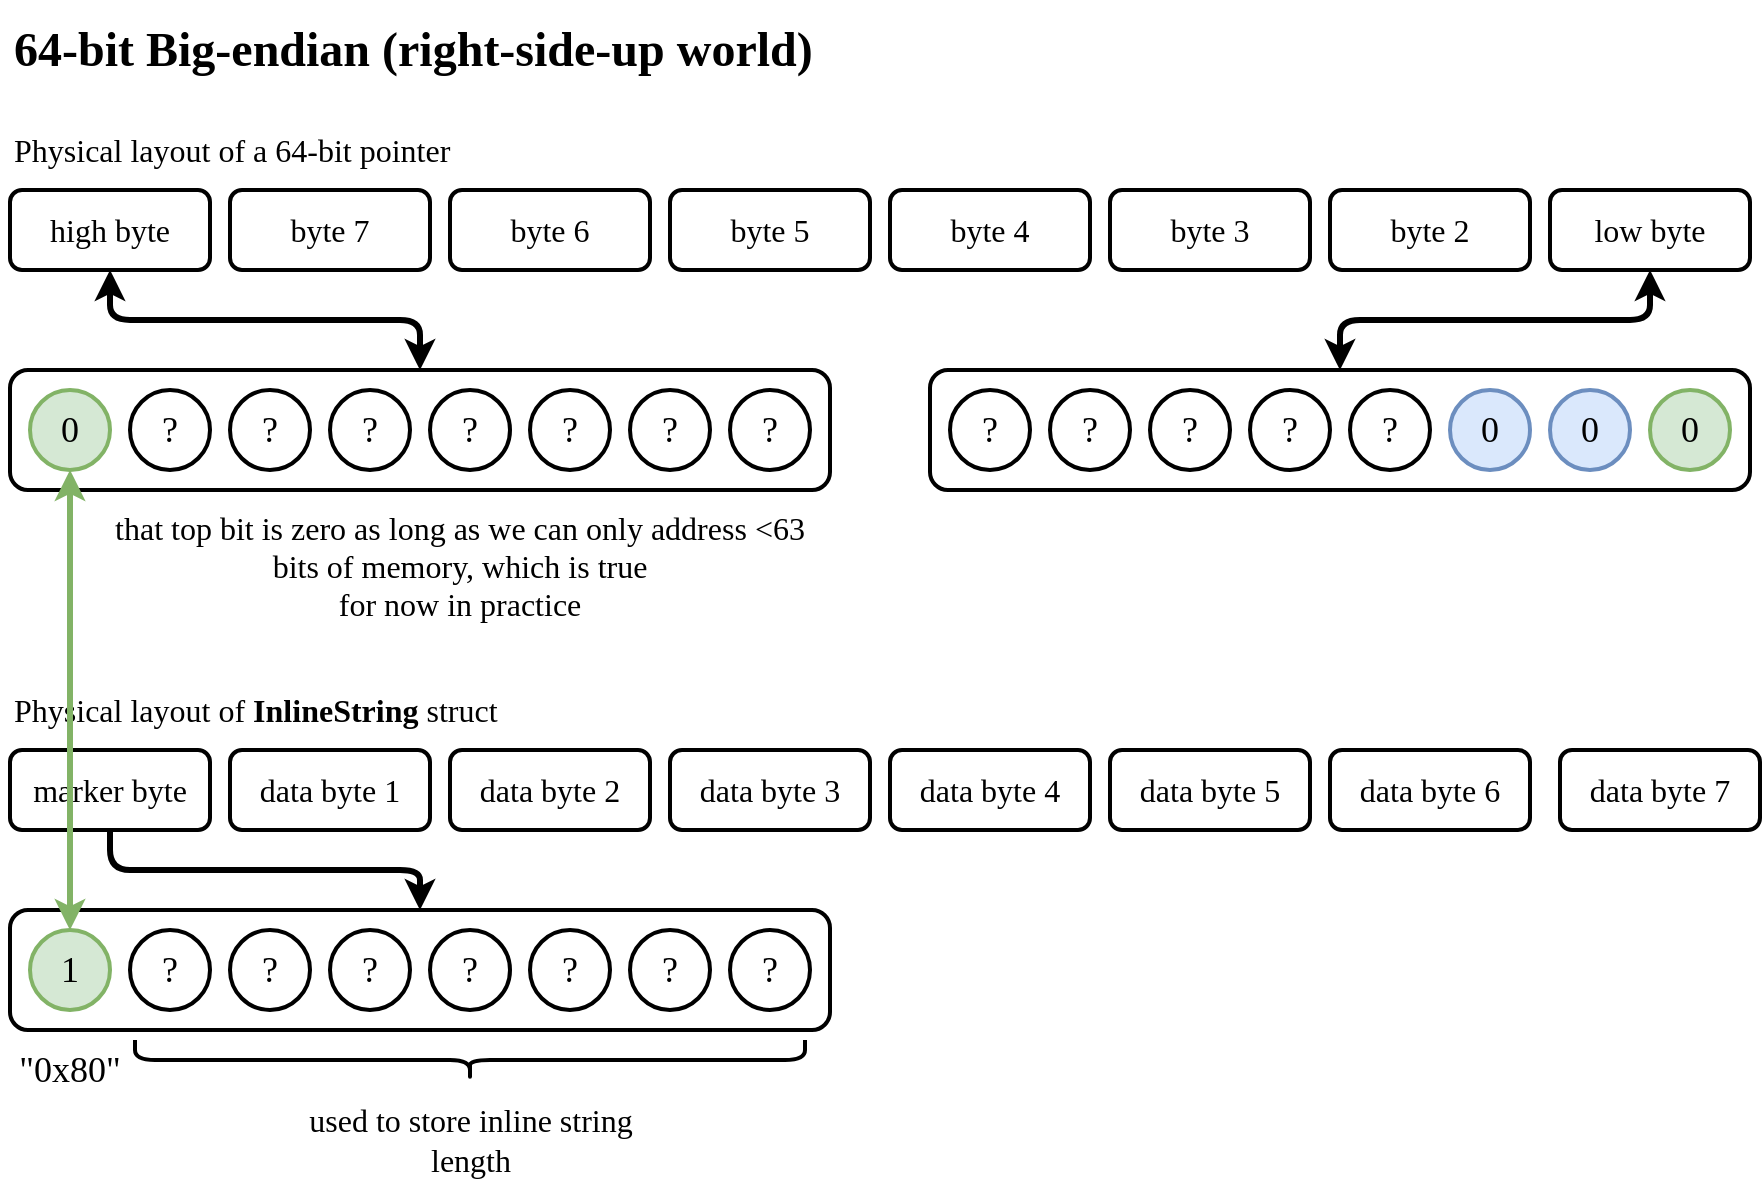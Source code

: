 <mxfile version="13.6.2" type="device"><diagram id="AO3Uh1LXfRqsY46aHV2D" name="Page-1"><mxGraphModel dx="1296" dy="1176" grid="1" gridSize="10" guides="1" tooltips="1" connect="1" arrows="1" fold="1" page="1" pageScale="1" pageWidth="1600" pageHeight="900" math="0" shadow="0"><root><mxCell id="0"/><mxCell id="1" parent="0"/><mxCell id="LPQ67DzQ__i0xNOOdD5u-62" value="Physical layout of a 64-bit pointer" style="text;html=1;strokeColor=none;fillColor=none;align=left;verticalAlign=middle;whiteSpace=wrap;rounded=0;fontFamily=Iosevka;fontSize=16;" parent="1" vertex="1"><mxGeometry x="80" y="145" width="300" height="40" as="geometry"/></mxCell><mxCell id="LPQ67DzQ__i0xNOOdD5u-119" style="edgeStyle=orthogonalEdgeStyle;rounded=1;orthogonalLoop=1;jettySize=auto;html=1;exitX=0.5;exitY=1;exitDx=0;exitDy=0;entryX=0.5;entryY=0;entryDx=0;entryDy=0;startArrow=classic;startFill=1;endArrow=classic;endFill=1;strokeWidth=3;fontFamily=Iosevka;fontSize=18;" parent="1" source="LPQ67DzQ__i0xNOOdD5u-64" target="LPQ67DzQ__i0xNOOdD5u-110" edge="1"><mxGeometry relative="1" as="geometry"/></mxCell><mxCell id="LPQ67DzQ__i0xNOOdD5u-64" value="high byte" style="rounded=1;whiteSpace=wrap;html=1;strokeWidth=2;fillColor=none;fontFamily=Iosevka;fontSize=16;align=center;" parent="1" vertex="1"><mxGeometry x="80" y="185" width="100" height="40" as="geometry"/></mxCell><mxCell id="LPQ67DzQ__i0xNOOdD5u-65" value="byte 7" style="rounded=1;whiteSpace=wrap;html=1;strokeWidth=2;fillColor=none;fontFamily=Iosevka;fontSize=16;align=center;" parent="1" vertex="1"><mxGeometry x="190" y="185" width="100" height="40" as="geometry"/></mxCell><mxCell id="LPQ67DzQ__i0xNOOdD5u-66" value="byte 6" style="rounded=1;whiteSpace=wrap;html=1;strokeWidth=2;fillColor=none;fontFamily=Iosevka;fontSize=16;align=center;" parent="1" vertex="1"><mxGeometry x="300" y="185" width="100" height="40" as="geometry"/></mxCell><mxCell id="LPQ67DzQ__i0xNOOdD5u-67" value="byte 5" style="rounded=1;whiteSpace=wrap;html=1;strokeWidth=2;fillColor=none;fontFamily=Iosevka;fontSize=16;align=center;" parent="1" vertex="1"><mxGeometry x="410" y="185" width="100" height="40" as="geometry"/></mxCell><mxCell id="LPQ67DzQ__i0xNOOdD5u-68" value="byte 4" style="rounded=1;whiteSpace=wrap;html=1;strokeWidth=2;fillColor=none;fontFamily=Iosevka;fontSize=16;align=center;" parent="1" vertex="1"><mxGeometry x="520" y="185" width="100" height="40" as="geometry"/></mxCell><mxCell id="LPQ67DzQ__i0xNOOdD5u-69" value="byte 3" style="rounded=1;whiteSpace=wrap;html=1;strokeWidth=2;fillColor=none;fontFamily=Iosevka;fontSize=16;align=center;" parent="1" vertex="1"><mxGeometry x="630" y="185" width="100" height="40" as="geometry"/></mxCell><mxCell id="LPQ67DzQ__i0xNOOdD5u-70" value="byte 2" style="rounded=1;whiteSpace=wrap;html=1;strokeWidth=2;fillColor=none;fontFamily=Iosevka;fontSize=16;align=center;" parent="1" vertex="1"><mxGeometry x="740" y="185" width="100" height="40" as="geometry"/></mxCell><mxCell id="LPQ67DzQ__i0xNOOdD5u-106" style="edgeStyle=orthogonalEdgeStyle;rounded=1;orthogonalLoop=1;jettySize=auto;html=1;exitX=0.5;exitY=1;exitDx=0;exitDy=0;entryX=0.5;entryY=0;entryDx=0;entryDy=0;startArrow=classic;startFill=1;strokeWidth=3;fontFamily=Iosevka;fontSize=18;" parent="1" source="LPQ67DzQ__i0xNOOdD5u-71" target="LPQ67DzQ__i0xNOOdD5u-85" edge="1"><mxGeometry relative="1" as="geometry"/></mxCell><mxCell id="LPQ67DzQ__i0xNOOdD5u-71" value="low byte" style="rounded=1;whiteSpace=wrap;html=1;strokeWidth=2;fillColor=none;fontFamily=Iosevka;fontSize=16;align=center;" parent="1" vertex="1"><mxGeometry x="850" y="185" width="100" height="40" as="geometry"/></mxCell><mxCell id="LPQ67DzQ__i0xNOOdD5u-74" value="64-bit Big-endian (right-side-up world)" style="text;html=1;strokeColor=none;fillColor=none;align=left;verticalAlign=middle;whiteSpace=wrap;rounded=0;fontFamily=Iosevka;fontSize=24;fontStyle=1" parent="1" vertex="1"><mxGeometry x="80" y="90" width="510" height="50" as="geometry"/></mxCell><mxCell id="LPQ67DzQ__i0xNOOdD5u-75" value="Physical layout of &lt;b&gt;InlineString&lt;/b&gt; struct" style="text;html=1;strokeColor=none;fillColor=none;align=left;verticalAlign=middle;whiteSpace=wrap;rounded=0;fontFamily=Iosevka;fontSize=16;" parent="1" vertex="1"><mxGeometry x="80" y="425" width="330" height="40" as="geometry"/></mxCell><mxCell id="LPQ67DzQ__i0xNOOdD5u-76" style="edgeStyle=orthogonalEdgeStyle;rounded=1;orthogonalLoop=1;jettySize=auto;html=1;exitX=0.5;exitY=1;exitDx=0;exitDy=0;entryX=0.5;entryY=0;entryDx=0;entryDy=0;strokeWidth=3;fontFamily=Iosevka;fontSize=18;" parent="1" source="LPQ67DzQ__i0xNOOdD5u-77" target="LPQ67DzQ__i0xNOOdD5u-95" edge="1"><mxGeometry relative="1" as="geometry"/></mxCell><mxCell id="LPQ67DzQ__i0xNOOdD5u-77" value="marker byte" style="rounded=1;whiteSpace=wrap;html=1;strokeWidth=2;fillColor=none;fontFamily=Iosevka;fontSize=16;align=center;" parent="1" vertex="1"><mxGeometry x="80" y="465" width="100" height="40" as="geometry"/></mxCell><mxCell id="LPQ67DzQ__i0xNOOdD5u-78" value="data byte 1" style="rounded=1;whiteSpace=wrap;html=1;strokeWidth=2;fillColor=none;fontFamily=Iosevka;fontSize=16;align=center;" parent="1" vertex="1"><mxGeometry x="190" y="465" width="100" height="40" as="geometry"/></mxCell><mxCell id="LPQ67DzQ__i0xNOOdD5u-79" value="data byte 2" style="rounded=1;whiteSpace=wrap;html=1;strokeWidth=2;fillColor=none;fontFamily=Iosevka;fontSize=16;align=center;" parent="1" vertex="1"><mxGeometry x="300" y="465" width="100" height="40" as="geometry"/></mxCell><mxCell id="LPQ67DzQ__i0xNOOdD5u-80" value="data byte 3" style="rounded=1;whiteSpace=wrap;html=1;strokeWidth=2;fillColor=none;fontFamily=Iosevka;fontSize=16;align=center;" parent="1" vertex="1"><mxGeometry x="410" y="465" width="100" height="40" as="geometry"/></mxCell><mxCell id="LPQ67DzQ__i0xNOOdD5u-81" value="data byte 4" style="rounded=1;whiteSpace=wrap;html=1;strokeWidth=2;fillColor=none;fontFamily=Iosevka;fontSize=16;align=center;" parent="1" vertex="1"><mxGeometry x="520" y="465" width="100" height="40" as="geometry"/></mxCell><mxCell id="LPQ67DzQ__i0xNOOdD5u-82" value="data byte 5" style="rounded=1;whiteSpace=wrap;html=1;strokeWidth=2;fillColor=none;fontFamily=Iosevka;fontSize=16;align=center;" parent="1" vertex="1"><mxGeometry x="630" y="465" width="100" height="40" as="geometry"/></mxCell><mxCell id="LPQ67DzQ__i0xNOOdD5u-83" value="data byte 6" style="rounded=1;whiteSpace=wrap;html=1;strokeWidth=2;fillColor=none;fontFamily=Iosevka;fontSize=16;align=center;" parent="1" vertex="1"><mxGeometry x="740" y="465" width="100" height="40" as="geometry"/></mxCell><mxCell id="LPQ67DzQ__i0xNOOdD5u-84" value="data byte 7" style="rounded=1;whiteSpace=wrap;html=1;strokeWidth=2;fillColor=none;fontFamily=Iosevka;fontSize=16;align=center;" parent="1" vertex="1"><mxGeometry x="855" y="465" width="100" height="40" as="geometry"/></mxCell><mxCell id="LPQ67DzQ__i0xNOOdD5u-85" value="" style="rounded=1;whiteSpace=wrap;html=1;strokeWidth=2;fillColor=none;fontFamily=Iosevka;fontSize=24;align=left;" parent="1" vertex="1"><mxGeometry x="540" y="275" width="410" height="60" as="geometry"/></mxCell><mxCell id="LPQ67DzQ__i0xNOOdD5u-86" value="?" style="ellipse;whiteSpace=wrap;html=1;rounded=1;strokeWidth=2;fillColor=none;fontFamily=Iosevka;fontSize=18;align=center;" parent="1" vertex="1"><mxGeometry x="550" y="285" width="40" height="40" as="geometry"/></mxCell><mxCell id="LPQ67DzQ__i0xNOOdD5u-87" value="?" style="ellipse;whiteSpace=wrap;html=1;rounded=1;strokeWidth=2;fillColor=none;fontFamily=Iosevka;fontSize=18;align=center;" parent="1" vertex="1"><mxGeometry x="600" y="285" width="40" height="40" as="geometry"/></mxCell><mxCell id="LPQ67DzQ__i0xNOOdD5u-88" value="?" style="ellipse;whiteSpace=wrap;html=1;rounded=1;strokeWidth=2;fillColor=none;fontFamily=Iosevka;fontSize=18;align=center;" parent="1" vertex="1"><mxGeometry x="700" y="285" width="40" height="40" as="geometry"/></mxCell><mxCell id="LPQ67DzQ__i0xNOOdD5u-89" value="?" style="ellipse;whiteSpace=wrap;html=1;rounded=1;strokeWidth=2;fillColor=none;fontFamily=Iosevka;fontSize=18;align=center;" parent="1" vertex="1"><mxGeometry x="650" y="285" width="40" height="40" as="geometry"/></mxCell><mxCell id="LPQ67DzQ__i0xNOOdD5u-90" value="0" style="ellipse;whiteSpace=wrap;html=1;rounded=1;strokeWidth=2;fillColor=#dae8fc;fontFamily=Iosevka;fontSize=18;align=center;strokeColor=#6c8ebf;" parent="1" vertex="1"><mxGeometry x="800" y="285" width="40" height="40" as="geometry"/></mxCell><mxCell id="LPQ67DzQ__i0xNOOdD5u-91" value="?" style="ellipse;whiteSpace=wrap;html=1;rounded=1;strokeWidth=2;fillColor=none;fontFamily=Iosevka;fontSize=18;align=center;" parent="1" vertex="1"><mxGeometry x="750" y="285" width="40" height="40" as="geometry"/></mxCell><mxCell id="LPQ67DzQ__i0xNOOdD5u-92" value="0" style="ellipse;whiteSpace=wrap;html=1;rounded=1;strokeWidth=2;fillColor=#dae8fc;fontFamily=Iosevka;fontSize=18;align=center;strokeColor=#6c8ebf;" parent="1" vertex="1"><mxGeometry x="850" y="285" width="40" height="40" as="geometry"/></mxCell><mxCell id="LPQ67DzQ__i0xNOOdD5u-94" value="0" style="ellipse;whiteSpace=wrap;html=1;rounded=1;strokeWidth=2;fillColor=#d5e8d4;fontFamily=Iosevka;fontSize=18;align=center;strokeColor=#82b366;" parent="1" vertex="1"><mxGeometry x="900" y="285" width="40" height="40" as="geometry"/></mxCell><mxCell id="LPQ67DzQ__i0xNOOdD5u-95" value="" style="rounded=1;whiteSpace=wrap;html=1;strokeWidth=2;fillColor=none;fontFamily=Iosevka;fontSize=24;align=left;" parent="1" vertex="1"><mxGeometry x="80" y="545" width="410" height="60" as="geometry"/></mxCell><mxCell id="LPQ67DzQ__i0xNOOdD5u-96" value="?" style="ellipse;whiteSpace=wrap;html=1;rounded=1;strokeWidth=2;fillColor=none;fontFamily=Iosevka;fontSize=18;align=center;" parent="1" vertex="1"><mxGeometry x="140" y="555" width="40" height="40" as="geometry"/></mxCell><mxCell id="LPQ67DzQ__i0xNOOdD5u-97" value="?" style="ellipse;whiteSpace=wrap;html=1;rounded=1;strokeWidth=2;fillColor=none;fontFamily=Iosevka;fontSize=18;align=center;" parent="1" vertex="1"><mxGeometry x="190" y="555" width="40" height="40" as="geometry"/></mxCell><mxCell id="LPQ67DzQ__i0xNOOdD5u-98" value="?" style="ellipse;whiteSpace=wrap;html=1;rounded=1;strokeWidth=2;fillColor=none;fontFamily=Iosevka;fontSize=18;align=center;" parent="1" vertex="1"><mxGeometry x="290" y="555" width="40" height="40" as="geometry"/></mxCell><mxCell id="LPQ67DzQ__i0xNOOdD5u-99" value="?" style="ellipse;whiteSpace=wrap;html=1;rounded=1;strokeWidth=2;fillColor=none;fontFamily=Iosevka;fontSize=18;align=center;" parent="1" vertex="1"><mxGeometry x="240" y="555" width="40" height="40" as="geometry"/></mxCell><mxCell id="LPQ67DzQ__i0xNOOdD5u-100" value="?" style="ellipse;whiteSpace=wrap;html=1;rounded=1;strokeWidth=2;fillColor=none;fontFamily=Iosevka;fontSize=18;align=center;" parent="1" vertex="1"><mxGeometry x="390" y="555" width="40" height="40" as="geometry"/></mxCell><mxCell id="LPQ67DzQ__i0xNOOdD5u-101" value="?" style="ellipse;whiteSpace=wrap;html=1;rounded=1;strokeWidth=2;fillColor=none;fontFamily=Iosevka;fontSize=18;align=center;" parent="1" vertex="1"><mxGeometry x="340" y="555" width="40" height="40" as="geometry"/></mxCell><mxCell id="LPQ67DzQ__i0xNOOdD5u-102" value="?" style="ellipse;whiteSpace=wrap;html=1;rounded=1;strokeWidth=2;fillColor=none;fontFamily=Iosevka;fontSize=18;align=center;" parent="1" vertex="1"><mxGeometry x="440" y="555" width="40" height="40" as="geometry"/></mxCell><mxCell id="LPQ67DzQ__i0xNOOdD5u-103" value="1" style="ellipse;whiteSpace=wrap;html=1;rounded=1;strokeWidth=2;fillColor=#d5e8d4;fontFamily=Iosevka;fontSize=18;align=center;strokeColor=#82b366;" parent="1" vertex="1"><mxGeometry x="90" y="555" width="40" height="40" as="geometry"/></mxCell><mxCell id="LPQ67DzQ__i0xNOOdD5u-104" value="" style="shape=curlyBracket;whiteSpace=wrap;html=1;rounded=1;strokeWidth=2;fillColor=none;fontFamily=Iosevka;fontSize=16;align=center;rotation=-90;" parent="1" vertex="1"><mxGeometry x="300" y="452.5" width="20" height="335" as="geometry"/></mxCell><mxCell id="LPQ67DzQ__i0xNOOdD5u-105" value="used to store inline string length" style="text;html=1;strokeColor=none;fillColor=none;align=center;verticalAlign=middle;whiteSpace=wrap;rounded=0;fontFamily=Iosevka;fontSize=16;" parent="1" vertex="1"><mxGeometry x="213.75" y="635" width="192.5" height="50" as="geometry"/></mxCell><mxCell id="LPQ67DzQ__i0xNOOdD5u-107" value="&quot;0x80&quot;" style="text;html=1;strokeColor=none;fillColor=none;align=center;verticalAlign=middle;whiteSpace=wrap;rounded=0;fontFamily=Iosevka;fontSize=18;" parent="1" vertex="1"><mxGeometry x="75" y="610" width="70" height="30" as="geometry"/></mxCell><mxCell id="LPQ67DzQ__i0xNOOdD5u-110" value="" style="rounded=1;whiteSpace=wrap;html=1;strokeWidth=2;fillColor=none;fontFamily=Iosevka;fontSize=24;align=left;" parent="1" vertex="1"><mxGeometry x="80" y="275" width="410" height="60" as="geometry"/></mxCell><mxCell id="LPQ67DzQ__i0xNOOdD5u-120" style="edgeStyle=orthogonalEdgeStyle;rounded=1;orthogonalLoop=1;jettySize=auto;html=1;exitX=0.5;exitY=1;exitDx=0;exitDy=0;entryX=0.5;entryY=0;entryDx=0;entryDy=0;startArrow=classic;startFill=1;endArrow=classic;endFill=1;strokeWidth=3;fontFamily=Iosevka;fontSize=18;fillColor=#d5e8d4;strokeColor=#82b366;" parent="1" source="LPQ67DzQ__i0xNOOdD5u-111" target="LPQ67DzQ__i0xNOOdD5u-103" edge="1"><mxGeometry relative="1" as="geometry"/></mxCell><mxCell id="LPQ67DzQ__i0xNOOdD5u-111" value="0" style="ellipse;whiteSpace=wrap;html=1;rounded=1;strokeWidth=2;fillColor=#d5e8d4;fontFamily=Iosevka;fontSize=18;align=center;strokeColor=#82b366;" parent="1" vertex="1"><mxGeometry x="90" y="285" width="40" height="40" as="geometry"/></mxCell><mxCell id="LPQ67DzQ__i0xNOOdD5u-112" value="?" style="ellipse;whiteSpace=wrap;html=1;rounded=1;strokeWidth=2;fillColor=none;fontFamily=Iosevka;fontSize=18;align=center;" parent="1" vertex="1"><mxGeometry x="140" y="285" width="40" height="40" as="geometry"/></mxCell><mxCell id="LPQ67DzQ__i0xNOOdD5u-113" value="?" style="ellipse;whiteSpace=wrap;html=1;rounded=1;strokeWidth=2;fillColor=none;fontFamily=Iosevka;fontSize=18;align=center;" parent="1" vertex="1"><mxGeometry x="240" y="285" width="40" height="40" as="geometry"/></mxCell><mxCell id="LPQ67DzQ__i0xNOOdD5u-114" value="?" style="ellipse;whiteSpace=wrap;html=1;rounded=1;strokeWidth=2;fillColor=none;fontFamily=Iosevka;fontSize=18;align=center;" parent="1" vertex="1"><mxGeometry x="190" y="285" width="40" height="40" as="geometry"/></mxCell><mxCell id="LPQ67DzQ__i0xNOOdD5u-115" value="?" style="ellipse;whiteSpace=wrap;html=1;rounded=1;strokeWidth=2;fontFamily=Iosevka;fontSize=18;align=center;" parent="1" vertex="1"><mxGeometry x="340" y="285" width="40" height="40" as="geometry"/></mxCell><mxCell id="LPQ67DzQ__i0xNOOdD5u-116" value="?" style="ellipse;whiteSpace=wrap;html=1;rounded=1;strokeWidth=2;fillColor=none;fontFamily=Iosevka;fontSize=18;align=center;" parent="1" vertex="1"><mxGeometry x="290" y="285" width="40" height="40" as="geometry"/></mxCell><mxCell id="LPQ67DzQ__i0xNOOdD5u-117" value="?" style="ellipse;whiteSpace=wrap;html=1;rounded=1;strokeWidth=2;fontFamily=Iosevka;fontSize=18;align=center;" parent="1" vertex="1"><mxGeometry x="390" y="285" width="40" height="40" as="geometry"/></mxCell><mxCell id="LPQ67DzQ__i0xNOOdD5u-118" value="?" style="ellipse;whiteSpace=wrap;html=1;rounded=1;strokeWidth=2;fontFamily=Iosevka;fontSize=18;align=center;" parent="1" vertex="1"><mxGeometry x="440" y="285" width="40" height="40" as="geometry"/></mxCell><mxCell id="LPQ67DzQ__i0xNOOdD5u-123" value="that top bit is zero as long as we can only address &amp;lt;63 bits of memory, which is true&lt;br&gt;for now in practice" style="text;html=1;strokeColor=none;fillColor=none;align=center;verticalAlign=middle;whiteSpace=wrap;rounded=0;fontFamily=Iosevka;fontSize=16;" parent="1" vertex="1"><mxGeometry x="130" y="345" width="350" height="55" as="geometry"/></mxCell></root></mxGraphModel></diagram></mxfile>
